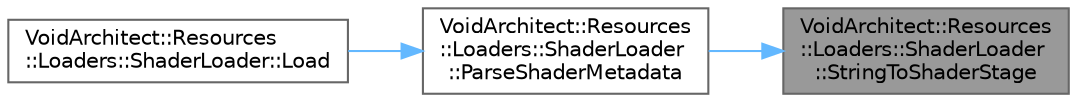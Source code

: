 digraph "VoidArchitect::Resources::Loaders::ShaderLoader::StringToShaderStage"
{
 // LATEX_PDF_SIZE
  bgcolor="transparent";
  edge [fontname=Helvetica,fontsize=10,labelfontname=Helvetica,labelfontsize=10];
  node [fontname=Helvetica,fontsize=10,shape=box,height=0.2,width=0.4];
  rankdir="RL";
  Node1 [id="Node000001",label="VoidArchitect::Resources\l::Loaders::ShaderLoader\l::StringToShaderStage",height=0.2,width=0.4,color="gray40", fillcolor="grey60", style="filled", fontcolor="black",tooltip=" "];
  Node1 -> Node2 [id="edge1_Node000001_Node000002",dir="back",color="steelblue1",style="solid",tooltip=" "];
  Node2 [id="Node000002",label="VoidArchitect::Resources\l::Loaders::ShaderLoader\l::ParseShaderMetadata",height=0.2,width=0.4,color="grey40", fillcolor="white", style="filled",URL="$class_void_architect_1_1_resources_1_1_loaders_1_1_shader_loader.html#a05ef25930286d52d4d0c00dd8e182e7b",tooltip=" "];
  Node2 -> Node3 [id="edge2_Node000002_Node000003",dir="back",color="steelblue1",style="solid",tooltip=" "];
  Node3 [id="Node000003",label="VoidArchitect::Resources\l::Loaders::ShaderLoader::Load",height=0.2,width=0.4,color="grey40", fillcolor="white", style="filled",URL="$class_void_architect_1_1_resources_1_1_loaders_1_1_shader_loader.html#a01ff61a5393d55d47fa4caf910474ae3",tooltip=" "];
}
